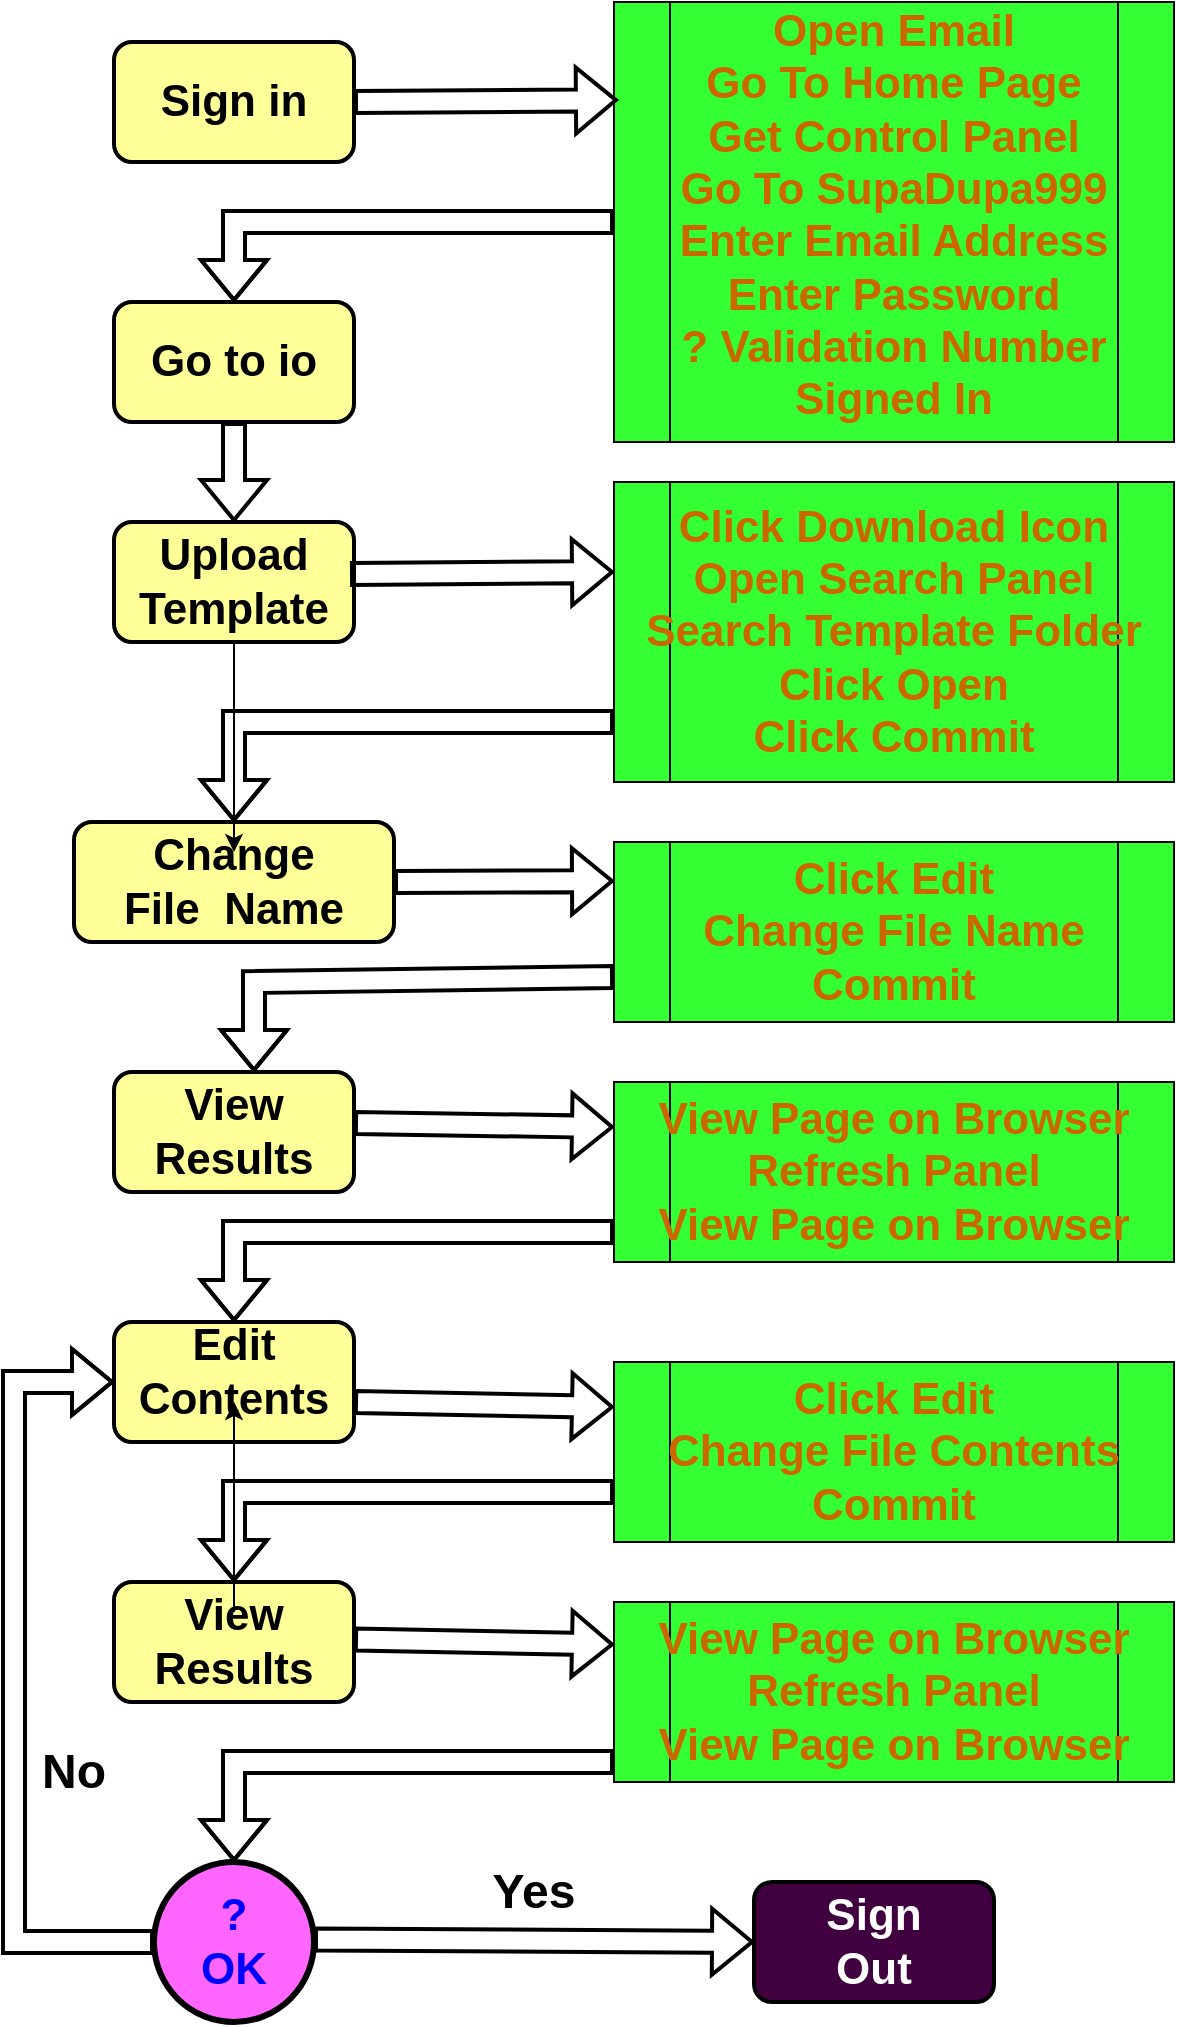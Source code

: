<mxfile version="24.7.0" type="github">
  <diagram name="Page-1" id="0-_dwnvICg-240BtrSgw">
    <mxGraphModel dx="787" dy="517" grid="1" gridSize="10" guides="1" tooltips="1" connect="1" arrows="1" fold="1" page="1" pageScale="1" pageWidth="850" pageHeight="1100" math="0" shadow="0">
      <root>
        <mxCell id="0" />
        <mxCell id="1" parent="0" />
        <mxCell id="CYv_d9JeI1YmFEepkGHd-15" value="" style="group" vertex="1" connectable="0" parent="1">
          <mxGeometry x="120" y="60" width="120" height="60" as="geometry" />
        </mxCell>
        <mxCell id="CYv_d9JeI1YmFEepkGHd-5" value="" style="rounded=1;whiteSpace=wrap;html=1;strokeWidth=2;fillColor=#FFFF99;" vertex="1" parent="CYv_d9JeI1YmFEepkGHd-15">
          <mxGeometry width="120" height="60" as="geometry" />
        </mxCell>
        <mxCell id="CYv_d9JeI1YmFEepkGHd-6" value="Sign in" style="text;strokeColor=none;align=center;fillColor=none;html=1;verticalAlign=middle;whiteSpace=wrap;rounded=0;fontSize=22;fontStyle=1" vertex="1" parent="CYv_d9JeI1YmFEepkGHd-15">
          <mxGeometry x="15" y="15" width="90" height="30" as="geometry" />
        </mxCell>
        <mxCell id="CYv_d9JeI1YmFEepkGHd-16" value="" style="group" vertex="1" connectable="0" parent="1">
          <mxGeometry x="120" y="190" width="120" height="60" as="geometry" />
        </mxCell>
        <mxCell id="CYv_d9JeI1YmFEepkGHd-17" value="" style="rounded=1;whiteSpace=wrap;html=1;strokeWidth=2;fillColor=#FFFF99;" vertex="1" parent="CYv_d9JeI1YmFEepkGHd-16">
          <mxGeometry width="120" height="60" as="geometry" />
        </mxCell>
        <mxCell id="CYv_d9JeI1YmFEepkGHd-18" value="Go to io" style="text;strokeColor=none;align=center;fillColor=none;html=1;verticalAlign=middle;whiteSpace=wrap;rounded=0;fontSize=22;fontStyle=1" vertex="1" parent="CYv_d9JeI1YmFEepkGHd-16">
          <mxGeometry x="15" y="15" width="90" height="30" as="geometry" />
        </mxCell>
        <mxCell id="CYv_d9JeI1YmFEepkGHd-22" value="" style="group" vertex="1" connectable="0" parent="1">
          <mxGeometry x="120" y="575" width="120" height="60" as="geometry" />
        </mxCell>
        <mxCell id="CYv_d9JeI1YmFEepkGHd-23" value="" style="rounded=1;whiteSpace=wrap;html=1;strokeWidth=2;fillColor=#FFFF99;" vertex="1" parent="CYv_d9JeI1YmFEepkGHd-22">
          <mxGeometry width="120" height="60" as="geometry" />
        </mxCell>
        <mxCell id="CYv_d9JeI1YmFEepkGHd-24" value="&lt;div&gt;View&lt;/div&gt;&lt;div&gt;Results&lt;br&gt;&lt;/div&gt;" style="text;strokeColor=none;align=center;fillColor=none;html=1;verticalAlign=middle;whiteSpace=wrap;rounded=0;fontSize=22;fontStyle=1" vertex="1" parent="CYv_d9JeI1YmFEepkGHd-22">
          <mxGeometry x="15" y="15" width="90" height="30" as="geometry" />
        </mxCell>
        <mxCell id="CYv_d9JeI1YmFEepkGHd-28" value="" style="group" vertex="1" connectable="0" parent="1">
          <mxGeometry x="120" y="300" width="120" height="60" as="geometry" />
        </mxCell>
        <mxCell id="CYv_d9JeI1YmFEepkGHd-29" value="" style="rounded=1;whiteSpace=wrap;html=1;strokeWidth=2;fillColor=#FFFF99;" vertex="1" parent="CYv_d9JeI1YmFEepkGHd-28">
          <mxGeometry width="120" height="60" as="geometry" />
        </mxCell>
        <mxCell id="CYv_d9JeI1YmFEepkGHd-30" value="&lt;div&gt;Upload&lt;/div&gt;&lt;div&gt;Template&lt;br&gt;&lt;/div&gt;" style="text;strokeColor=none;align=center;fillColor=none;html=1;verticalAlign=middle;whiteSpace=wrap;rounded=0;fontSize=22;fontStyle=1" vertex="1" parent="CYv_d9JeI1YmFEepkGHd-28">
          <mxGeometry x="15" y="15" width="90" height="30" as="geometry" />
        </mxCell>
        <mxCell id="CYv_d9JeI1YmFEepkGHd-20" value="" style="rounded=1;whiteSpace=wrap;html=1;strokeWidth=2;fillColor=#FFFF99;" vertex="1" parent="1">
          <mxGeometry x="120" y="700" width="120" height="60" as="geometry" />
        </mxCell>
        <mxCell id="CYv_d9JeI1YmFEepkGHd-19" value="" style="group" vertex="1" connectable="0" parent="1">
          <mxGeometry x="120" y="695" width="120" height="60" as="geometry" />
        </mxCell>
        <mxCell id="CYv_d9JeI1YmFEepkGHd-21" value="&lt;div&gt;Edit&lt;/div&gt;&lt;div&gt;Contents&lt;br&gt;&lt;/div&gt;" style="text;strokeColor=none;align=center;fillColor=none;html=1;verticalAlign=middle;whiteSpace=wrap;rounded=0;fontSize=22;fontStyle=1" vertex="1" parent="CYv_d9JeI1YmFEepkGHd-19">
          <mxGeometry x="15" y="15" width="90" height="30" as="geometry" />
        </mxCell>
        <mxCell id="CYv_d9JeI1YmFEepkGHd-33" value="" style="group" vertex="1" connectable="0" parent="1">
          <mxGeometry x="370" y="40" width="280" height="220" as="geometry" />
        </mxCell>
        <mxCell id="CYv_d9JeI1YmFEepkGHd-31" value="" style="shape=process;whiteSpace=wrap;html=1;backgroundOutline=1;fillColor=#33FF33;" vertex="1" parent="CYv_d9JeI1YmFEepkGHd-33">
          <mxGeometry width="280" height="220" as="geometry" />
        </mxCell>
        <mxCell id="CYv_d9JeI1YmFEepkGHd-32" value="&lt;div&gt;&lt;font style=&quot;font-size: 22px;&quot; color=&quot;#cc6600&quot;&gt;Open Email&lt;/font&gt;&lt;/div&gt;&lt;div&gt;&lt;font style=&quot;font-size: 22px;&quot; color=&quot;#cc6600&quot;&gt;Go To Home Page&lt;/font&gt;&lt;/div&gt;&lt;div&gt;&lt;font style=&quot;font-size: 22px;&quot; color=&quot;#cc6600&quot;&gt;Get Control Panel&lt;/font&gt;&lt;/div&gt;&lt;div&gt;&lt;font style=&quot;font-size: 22px;&quot; color=&quot;#cc6600&quot;&gt;Go To SupaDupa999&lt;/font&gt;&lt;/div&gt;&lt;div&gt;&lt;font style=&quot;font-size: 22px;&quot; color=&quot;#cc6600&quot;&gt;Enter Email Address&lt;/font&gt;&lt;/div&gt;&lt;div&gt;&lt;font style=&quot;font-size: 22px;&quot; color=&quot;#cc6600&quot;&gt;Enter Password&lt;/font&gt;&lt;/div&gt;&lt;div&gt;&lt;font style=&quot;font-size: 22px;&quot; color=&quot;#cc6600&quot;&gt;? Validation Number&lt;/font&gt;&lt;/div&gt;&lt;div&gt;&lt;font style=&quot;font-size: 22px;&quot; color=&quot;#cc6600&quot;&gt;Signed In&lt;br&gt;&lt;/font&gt;&lt;/div&gt;&lt;div&gt;&lt;font style=&quot;font-size: 22px;&quot; color=&quot;#cc6600&quot;&gt;&lt;br&gt;&lt;/font&gt;&lt;/div&gt;" style="text;strokeColor=none;align=center;fillColor=none;html=1;verticalAlign=middle;whiteSpace=wrap;rounded=0;fontStyle=1;fontSize=18;" vertex="1" parent="CYv_d9JeI1YmFEepkGHd-33">
          <mxGeometry x="30" y="105" width="220" height="30" as="geometry" />
        </mxCell>
        <mxCell id="CYv_d9JeI1YmFEepkGHd-34" value="" style="group" vertex="1" connectable="0" parent="1">
          <mxGeometry x="370" y="280" width="280" height="150" as="geometry" />
        </mxCell>
        <mxCell id="CYv_d9JeI1YmFEepkGHd-35" value="" style="shape=process;whiteSpace=wrap;html=1;backgroundOutline=1;fillColor=#33FF33;" vertex="1" parent="CYv_d9JeI1YmFEepkGHd-34">
          <mxGeometry width="280" height="150" as="geometry" />
        </mxCell>
        <mxCell id="CYv_d9JeI1YmFEepkGHd-36" value="&lt;div&gt;&lt;font style=&quot;font-size: 22px;&quot; color=&quot;#cc6600&quot;&gt;Click Download Icon&lt;/font&gt;&lt;/div&gt;&lt;div&gt;&lt;font style=&quot;font-size: 22px;&quot; color=&quot;#cc6600&quot;&gt;Open Search Panel&lt;/font&gt;&lt;/div&gt;&lt;div&gt;&lt;font style=&quot;font-size: 22px;&quot; color=&quot;#cc6600&quot;&gt;Search Template Folder&lt;/font&gt;&lt;/div&gt;&lt;div&gt;&lt;font style=&quot;font-size: 22px;&quot; color=&quot;#cc6600&quot;&gt;Click Open&lt;/font&gt;&lt;/div&gt;&lt;div&gt;&lt;font style=&quot;font-size: 22px;&quot; color=&quot;#cc6600&quot;&gt;Click Commit&lt;/font&gt;&lt;/div&gt;" style="text;strokeColor=none;align=center;fillColor=none;html=1;verticalAlign=middle;whiteSpace=wrap;rounded=0;fontStyle=1;fontSize=18;" vertex="1" parent="CYv_d9JeI1YmFEepkGHd-34">
          <mxGeometry x="5" y="64.773" width="270" height="20.455" as="geometry" />
        </mxCell>
        <mxCell id="CYv_d9JeI1YmFEepkGHd-37" value="" style="group" vertex="1" connectable="0" parent="1">
          <mxGeometry x="100" y="450" width="160" height="60" as="geometry" />
        </mxCell>
        <mxCell id="CYv_d9JeI1YmFEepkGHd-26" value="" style="rounded=1;whiteSpace=wrap;html=1;strokeWidth=2;fillColor=#FFFF99;container=0;" vertex="1" parent="CYv_d9JeI1YmFEepkGHd-37">
          <mxGeometry width="160" height="60" as="geometry" />
        </mxCell>
        <mxCell id="CYv_d9JeI1YmFEepkGHd-27" value="&lt;div&gt;Change&lt;/div&gt;&lt;div&gt;File&amp;nbsp; Name&lt;/div&gt;" style="text;strokeColor=none;align=center;fillColor=none;html=1;verticalAlign=middle;whiteSpace=wrap;rounded=0;fontSize=22;fontStyle=1;container=0;" vertex="1" parent="CYv_d9JeI1YmFEepkGHd-37">
          <mxGeometry x="20" y="15" width="120" height="30" as="geometry" />
        </mxCell>
        <mxCell id="CYv_d9JeI1YmFEepkGHd-38" value="" style="group" vertex="1" connectable="0" parent="1">
          <mxGeometry x="370" y="460" width="280" height="90" as="geometry" />
        </mxCell>
        <mxCell id="CYv_d9JeI1YmFEepkGHd-39" value="" style="shape=process;whiteSpace=wrap;html=1;backgroundOutline=1;fillColor=#33FF33;" vertex="1" parent="CYv_d9JeI1YmFEepkGHd-38">
          <mxGeometry width="280" height="90" as="geometry" />
        </mxCell>
        <mxCell id="CYv_d9JeI1YmFEepkGHd-40" value="&lt;div&gt;&lt;font style=&quot;font-size: 22px;&quot; color=&quot;#cc6600&quot;&gt;Click Edit&lt;/font&gt;&lt;/div&gt;&lt;div&gt;&lt;font style=&quot;font-size: 22px;&quot; color=&quot;#cc6600&quot;&gt;Change File Name&lt;/font&gt;&lt;/div&gt;&lt;div&gt;&lt;font style=&quot;font-size: 22px;&quot; color=&quot;#cc6600&quot;&gt;Commit&lt;/font&gt;&lt;/div&gt;" style="text;strokeColor=none;align=center;fillColor=none;html=1;verticalAlign=middle;whiteSpace=wrap;rounded=0;fontStyle=1;fontSize=18;" vertex="1" parent="CYv_d9JeI1YmFEepkGHd-38">
          <mxGeometry x="5" y="38.864" width="270" height="12.273" as="geometry" />
        </mxCell>
        <mxCell id="CYv_d9JeI1YmFEepkGHd-41" value="" style="group" vertex="1" connectable="0" parent="1">
          <mxGeometry x="370" y="580" width="280" height="90" as="geometry" />
        </mxCell>
        <mxCell id="CYv_d9JeI1YmFEepkGHd-42" value="" style="shape=process;whiteSpace=wrap;html=1;backgroundOutline=1;fillColor=#33FF33;" vertex="1" parent="CYv_d9JeI1YmFEepkGHd-41">
          <mxGeometry width="280" height="90" as="geometry" />
        </mxCell>
        <mxCell id="CYv_d9JeI1YmFEepkGHd-43" value="&lt;div&gt;&lt;font style=&quot;font-size: 22px;&quot; color=&quot;#cc6600&quot;&gt;View Page on Browser&lt;/font&gt;&lt;/div&gt;&lt;div&gt;&lt;font style=&quot;font-size: 22px;&quot; color=&quot;#cc6600&quot;&gt;Refresh Panel&lt;/font&gt;&lt;/div&gt;&lt;div&gt;&lt;font style=&quot;font-size: 22px;&quot; color=&quot;#cc6600&quot;&gt;View Page on Browser&lt;/font&gt;&lt;/div&gt;" style="text;strokeColor=none;align=center;fillColor=none;html=1;verticalAlign=middle;whiteSpace=wrap;rounded=0;fontStyle=1;fontSize=18;" vertex="1" parent="CYv_d9JeI1YmFEepkGHd-41">
          <mxGeometry x="5" y="38.864" width="270" height="12.273" as="geometry" />
        </mxCell>
        <mxCell id="CYv_d9JeI1YmFEepkGHd-44" value="" style="group" vertex="1" connectable="0" parent="1">
          <mxGeometry x="120" y="830" width="120" height="60" as="geometry" />
        </mxCell>
        <mxCell id="CYv_d9JeI1YmFEepkGHd-45" value="" style="rounded=1;whiteSpace=wrap;html=1;strokeWidth=2;fillColor=#FFFF99;" vertex="1" parent="CYv_d9JeI1YmFEepkGHd-44">
          <mxGeometry width="120" height="60" as="geometry" />
        </mxCell>
        <mxCell id="CYv_d9JeI1YmFEepkGHd-46" value="&lt;div&gt;View&lt;/div&gt;&lt;div&gt;Results&lt;br&gt;&lt;/div&gt;" style="text;strokeColor=none;align=center;fillColor=none;html=1;verticalAlign=middle;whiteSpace=wrap;rounded=0;fontSize=22;fontStyle=1" vertex="1" parent="CYv_d9JeI1YmFEepkGHd-44">
          <mxGeometry x="15" y="15" width="90" height="30" as="geometry" />
        </mxCell>
        <mxCell id="CYv_d9JeI1YmFEepkGHd-47" value="" style="ellipse;whiteSpace=wrap;html=1;aspect=fixed;fontColor=#0000FF;fillColor=#FF66FF;strokeWidth=3;" vertex="1" parent="1">
          <mxGeometry x="140" y="970" width="80" height="80" as="geometry" />
        </mxCell>
        <mxCell id="CYv_d9JeI1YmFEepkGHd-48" value="&lt;div&gt;&lt;font color=&quot;#0000ff&quot;&gt;?&lt;/font&gt;&lt;/div&gt;&lt;div&gt;&lt;font color=&quot;#0000ff&quot;&gt;OK&lt;br&gt;&lt;/font&gt;&lt;/div&gt;" style="text;strokeColor=none;align=center;fillColor=none;html=1;verticalAlign=middle;whiteSpace=wrap;rounded=0;fontSize=22;fontStyle=1" vertex="1" parent="1">
          <mxGeometry x="135" y="995" width="90" height="30" as="geometry" />
        </mxCell>
        <mxCell id="CYv_d9JeI1YmFEepkGHd-50" value="" style="group" vertex="1" connectable="0" parent="1">
          <mxGeometry x="370" y="720" width="280" height="90" as="geometry" />
        </mxCell>
        <mxCell id="CYv_d9JeI1YmFEepkGHd-51" value="" style="shape=process;whiteSpace=wrap;html=1;backgroundOutline=1;fillColor=#33FF33;" vertex="1" parent="CYv_d9JeI1YmFEepkGHd-50">
          <mxGeometry width="280" height="90" as="geometry" />
        </mxCell>
        <mxCell id="CYv_d9JeI1YmFEepkGHd-52" value="&lt;div&gt;&lt;font style=&quot;font-size: 22px;&quot; color=&quot;#cc6600&quot;&gt;Click Edit&lt;/font&gt;&lt;/div&gt;&lt;div&gt;&lt;font style=&quot;font-size: 22px;&quot; color=&quot;#cc6600&quot;&gt;Change File Contents Commit&lt;/font&gt;&lt;/div&gt;" style="text;strokeColor=none;align=center;fillColor=none;html=1;verticalAlign=middle;whiteSpace=wrap;rounded=0;fontStyle=1;fontSize=18;" vertex="1" parent="CYv_d9JeI1YmFEepkGHd-50">
          <mxGeometry x="5" y="38.864" width="270" height="12.273" as="geometry" />
        </mxCell>
        <mxCell id="CYv_d9JeI1YmFEepkGHd-56" value="" style="group" vertex="1" connectable="0" parent="1">
          <mxGeometry x="370" y="840" width="280" height="90" as="geometry" />
        </mxCell>
        <mxCell id="CYv_d9JeI1YmFEepkGHd-57" value="" style="shape=process;whiteSpace=wrap;html=1;backgroundOutline=1;fillColor=#33FF33;" vertex="1" parent="CYv_d9JeI1YmFEepkGHd-56">
          <mxGeometry width="280" height="90" as="geometry" />
        </mxCell>
        <mxCell id="CYv_d9JeI1YmFEepkGHd-58" value="&lt;div&gt;&lt;font style=&quot;font-size: 22px;&quot; color=&quot;#cc6600&quot;&gt;View Page on Browser&lt;/font&gt;&lt;/div&gt;&lt;div&gt;&lt;font style=&quot;font-size: 22px;&quot; color=&quot;#cc6600&quot;&gt;Refresh Panel&lt;/font&gt;&lt;/div&gt;&lt;div&gt;&lt;font style=&quot;font-size: 22px;&quot; color=&quot;#cc6600&quot;&gt;View Page on Browser&lt;/font&gt;&lt;/div&gt;" style="text;strokeColor=none;align=center;fillColor=none;html=1;verticalAlign=middle;whiteSpace=wrap;rounded=0;fontStyle=1;fontSize=18;" vertex="1" parent="CYv_d9JeI1YmFEepkGHd-56">
          <mxGeometry x="5" y="38.864" width="270" height="12.273" as="geometry" />
        </mxCell>
        <mxCell id="CYv_d9JeI1YmFEepkGHd-60" value="" style="rounded=1;whiteSpace=wrap;html=1;strokeWidth=2;fillColor=#400040;" vertex="1" parent="1">
          <mxGeometry x="440" y="980" width="120" height="60" as="geometry" />
        </mxCell>
        <mxCell id="CYv_d9JeI1YmFEepkGHd-61" value="Sign Out" style="text;strokeColor=none;align=center;fillColor=none;html=1;verticalAlign=middle;whiteSpace=wrap;rounded=0;fontSize=22;fontStyle=1;fontColor=#ffffff;" vertex="1" parent="1">
          <mxGeometry x="455" y="995" width="90" height="30" as="geometry" />
        </mxCell>
        <mxCell id="CYv_d9JeI1YmFEepkGHd-70" value="" style="shape=flexArrow;endArrow=classic;html=1;rounded=0;exitX=1;exitY=0.5;exitDx=0;exitDy=0;entryX=0.007;entryY=0.223;entryDx=0;entryDy=0;entryPerimeter=0;endSize=6;strokeWidth=2;" edge="1" parent="1" source="CYv_d9JeI1YmFEepkGHd-5" target="CYv_d9JeI1YmFEepkGHd-31">
          <mxGeometry width="50" height="50" relative="1" as="geometry">
            <mxPoint x="270" y="100" as="sourcePoint" />
            <mxPoint x="360" y="90" as="targetPoint" />
          </mxGeometry>
        </mxCell>
        <mxCell id="CYv_d9JeI1YmFEepkGHd-72" value="" style="shape=flexArrow;endArrow=classic;html=1;rounded=0;exitX=1;exitY=0.5;exitDx=0;exitDy=0;entryX=0.007;entryY=0.223;entryDx=0;entryDy=0;entryPerimeter=0;endSize=6;strokeWidth=2;" edge="1" parent="1">
          <mxGeometry width="50" height="50" relative="1" as="geometry">
            <mxPoint x="238" y="326" as="sourcePoint" />
            <mxPoint x="370" y="325" as="targetPoint" />
          </mxGeometry>
        </mxCell>
        <mxCell id="CYv_d9JeI1YmFEepkGHd-73" value="" style="shape=flexArrow;endArrow=classic;html=1;rounded=0;endSize=6;strokeWidth=2;entryX=0.5;entryY=0;entryDx=0;entryDy=0;exitX=0;exitY=0.8;exitDx=0;exitDy=0;exitPerimeter=0;" edge="1" parent="1" source="CYv_d9JeI1YmFEepkGHd-35" target="CYv_d9JeI1YmFEepkGHd-26">
          <mxGeometry width="50" height="50" relative="1" as="geometry">
            <mxPoint x="364" y="400" as="sourcePoint" />
            <mxPoint x="262" y="392" as="targetPoint" />
            <Array as="points">
              <mxPoint x="300" y="400" />
              <mxPoint x="180" y="400" />
            </Array>
          </mxGeometry>
        </mxCell>
        <mxCell id="CYv_d9JeI1YmFEepkGHd-75" value="" style="shape=flexArrow;endArrow=classic;html=1;rounded=0;endSize=6;strokeWidth=2;entryX=0.563;entryY=0;entryDx=0;entryDy=0;entryPerimeter=0;exitX=0;exitY=0.5;exitDx=0;exitDy=0;exitPerimeter=0;" edge="1" parent="1" source="CYv_d9JeI1YmFEepkGHd-31">
          <mxGeometry width="50" height="50" relative="1" as="geometry">
            <mxPoint x="360" y="150" as="sourcePoint" />
            <mxPoint x="180" y="190" as="targetPoint" />
            <Array as="points">
              <mxPoint x="180" y="150" />
            </Array>
          </mxGeometry>
        </mxCell>
        <mxCell id="CYv_d9JeI1YmFEepkGHd-76" value="" style="shape=flexArrow;endArrow=classic;html=1;rounded=0;endSize=6;strokeWidth=2;exitX=0.5;exitY=1;exitDx=0;exitDy=0;" edge="1" parent="1" source="CYv_d9JeI1YmFEepkGHd-17" target="CYv_d9JeI1YmFEepkGHd-29">
          <mxGeometry width="50" height="50" relative="1" as="geometry">
            <mxPoint x="180" y="260" as="sourcePoint" />
            <mxPoint x="312" y="259" as="targetPoint" />
          </mxGeometry>
        </mxCell>
        <mxCell id="CYv_d9JeI1YmFEepkGHd-77" value="" style="edgeStyle=orthogonalEdgeStyle;rounded=0;orthogonalLoop=1;jettySize=auto;html=1;" edge="1" parent="1" source="CYv_d9JeI1YmFEepkGHd-29" target="CYv_d9JeI1YmFEepkGHd-27">
          <mxGeometry relative="1" as="geometry" />
        </mxCell>
        <mxCell id="CYv_d9JeI1YmFEepkGHd-78" value="" style="shape=flexArrow;endArrow=classic;html=1;rounded=0;entryX=0.007;entryY=0.223;entryDx=0;entryDy=0;entryPerimeter=0;endSize=6;strokeWidth=2;" edge="1" parent="1">
          <mxGeometry width="50" height="50" relative="1" as="geometry">
            <mxPoint x="260" y="480" as="sourcePoint" />
            <mxPoint x="370" y="479.5" as="targetPoint" />
          </mxGeometry>
        </mxCell>
        <mxCell id="CYv_d9JeI1YmFEepkGHd-79" value="" style="shape=flexArrow;endArrow=classic;html=1;rounded=0;endSize=6;strokeWidth=2;entryX=0.5;entryY=0;entryDx=0;entryDy=0;exitX=0;exitY=0.75;exitDx=0;exitDy=0;" edge="1" parent="1" source="CYv_d9JeI1YmFEepkGHd-39">
          <mxGeometry width="50" height="50" relative="1" as="geometry">
            <mxPoint x="380" y="525" as="sourcePoint" />
            <mxPoint x="190" y="575" as="targetPoint" />
            <Array as="points">
              <mxPoint x="190" y="530" />
            </Array>
          </mxGeometry>
        </mxCell>
        <mxCell id="CYv_d9JeI1YmFEepkGHd-80" value="" style="shape=flexArrow;endArrow=classic;html=1;rounded=0;entryX=0;entryY=0.25;entryDx=0;entryDy=0;endSize=6;strokeWidth=2;" edge="1" parent="1" target="CYv_d9JeI1YmFEepkGHd-42">
          <mxGeometry width="50" height="50" relative="1" as="geometry">
            <mxPoint x="240" y="600.5" as="sourcePoint" />
            <mxPoint x="350" y="600" as="targetPoint" />
          </mxGeometry>
        </mxCell>
        <mxCell id="CYv_d9JeI1YmFEepkGHd-81" value="" style="shape=flexArrow;endArrow=classic;html=1;rounded=0;endSize=6;strokeWidth=2;entryX=0.5;entryY=0;entryDx=0;entryDy=0;exitX=0;exitY=0.833;exitDx=0;exitDy=0;exitPerimeter=0;" edge="1" parent="1" source="CYv_d9JeI1YmFEepkGHd-42">
          <mxGeometry width="50" height="50" relative="1" as="geometry">
            <mxPoint x="360" y="650" as="sourcePoint" />
            <mxPoint x="180" y="700" as="targetPoint" />
            <Array as="points">
              <mxPoint x="180" y="655" />
            </Array>
          </mxGeometry>
        </mxCell>
        <mxCell id="CYv_d9JeI1YmFEepkGHd-82" value="" style="shape=flexArrow;endArrow=classic;html=1;rounded=0;entryX=0;entryY=0.25;entryDx=0;entryDy=0;endSize=6;strokeWidth=2;" edge="1" parent="1">
          <mxGeometry width="50" height="50" relative="1" as="geometry">
            <mxPoint x="240" y="740" as="sourcePoint" />
            <mxPoint x="370" y="742.5" as="targetPoint" />
          </mxGeometry>
        </mxCell>
        <mxCell id="CYv_d9JeI1YmFEepkGHd-83" value="" style="shape=flexArrow;endArrow=classic;html=1;rounded=0;endSize=6;strokeWidth=2;entryX=0.5;entryY=0;entryDx=0;entryDy=0;exitX=0;exitY=0.833;exitDx=0;exitDy=0;exitPerimeter=0;" edge="1" parent="1">
          <mxGeometry width="50" height="50" relative="1" as="geometry">
            <mxPoint x="370" y="785" as="sourcePoint" />
            <mxPoint x="180" y="830" as="targetPoint" />
            <Array as="points">
              <mxPoint x="180" y="785" />
            </Array>
          </mxGeometry>
        </mxCell>
        <mxCell id="CYv_d9JeI1YmFEepkGHd-84" value="" style="edgeStyle=orthogonalEdgeStyle;rounded=0;orthogonalLoop=1;jettySize=auto;html=1;" edge="1" parent="1" source="CYv_d9JeI1YmFEepkGHd-46" target="CYv_d9JeI1YmFEepkGHd-21">
          <mxGeometry relative="1" as="geometry" />
        </mxCell>
        <mxCell id="CYv_d9JeI1YmFEepkGHd-85" value="" style="shape=flexArrow;endArrow=classic;html=1;rounded=0;entryX=0;entryY=0.25;entryDx=0;entryDy=0;endSize=6;strokeWidth=2;" edge="1" parent="1">
          <mxGeometry width="50" height="50" relative="1" as="geometry">
            <mxPoint x="240" y="858.75" as="sourcePoint" />
            <mxPoint x="370" y="861.25" as="targetPoint" />
          </mxGeometry>
        </mxCell>
        <mxCell id="CYv_d9JeI1YmFEepkGHd-86" value="" style="shape=flexArrow;endArrow=classic;html=1;rounded=0;endSize=6;strokeWidth=2;exitX=0;exitY=0.833;exitDx=0;exitDy=0;exitPerimeter=0;" edge="1" parent="1">
          <mxGeometry width="50" height="50" relative="1" as="geometry">
            <mxPoint x="370" y="920" as="sourcePoint" />
            <mxPoint x="180" y="970" as="targetPoint" />
            <Array as="points">
              <mxPoint x="180" y="920" />
            </Array>
          </mxGeometry>
        </mxCell>
        <mxCell id="CYv_d9JeI1YmFEepkGHd-88" value="" style="shape=flexArrow;endArrow=classic;html=1;rounded=0;entryX=0;entryY=0.5;entryDx=0;entryDy=0;endSize=6;strokeWidth=2;" edge="1" parent="1" target="CYv_d9JeI1YmFEepkGHd-60">
          <mxGeometry width="50" height="50" relative="1" as="geometry">
            <mxPoint x="220" y="1008.75" as="sourcePoint" />
            <mxPoint x="350" y="1011.25" as="targetPoint" />
          </mxGeometry>
        </mxCell>
        <mxCell id="CYv_d9JeI1YmFEepkGHd-89" value="" style="shape=flexArrow;endArrow=classic;html=1;rounded=0;endSize=6;strokeWidth=2;" edge="1" parent="1">
          <mxGeometry width="50" height="50" relative="1" as="geometry">
            <mxPoint x="140" y="1010" as="sourcePoint" />
            <mxPoint x="120" y="730" as="targetPoint" />
            <Array as="points">
              <mxPoint x="70" y="1010" />
              <mxPoint x="70" y="870" />
              <mxPoint x="70" y="730" />
            </Array>
          </mxGeometry>
        </mxCell>
        <mxCell id="CYv_d9JeI1YmFEepkGHd-90" value="&lt;font size=&quot;1&quot;&gt;&lt;b style=&quot;font-size: 24px;&quot;&gt;Yes&lt;/b&gt;&lt;/font&gt;" style="text;strokeColor=none;align=center;fillColor=none;html=1;verticalAlign=middle;whiteSpace=wrap;rounded=0;" vertex="1" parent="1">
          <mxGeometry x="300" y="970" width="60" height="30" as="geometry" />
        </mxCell>
        <mxCell id="CYv_d9JeI1YmFEepkGHd-92" value="&lt;font size=&quot;1&quot;&gt;&lt;b style=&quot;font-size: 24px;&quot;&gt;No&lt;/b&gt;&lt;/font&gt;" style="text;strokeColor=none;align=center;fillColor=none;html=1;verticalAlign=middle;whiteSpace=wrap;rounded=0;" vertex="1" parent="1">
          <mxGeometry x="70" y="910" width="60" height="30" as="geometry" />
        </mxCell>
      </root>
    </mxGraphModel>
  </diagram>
</mxfile>
